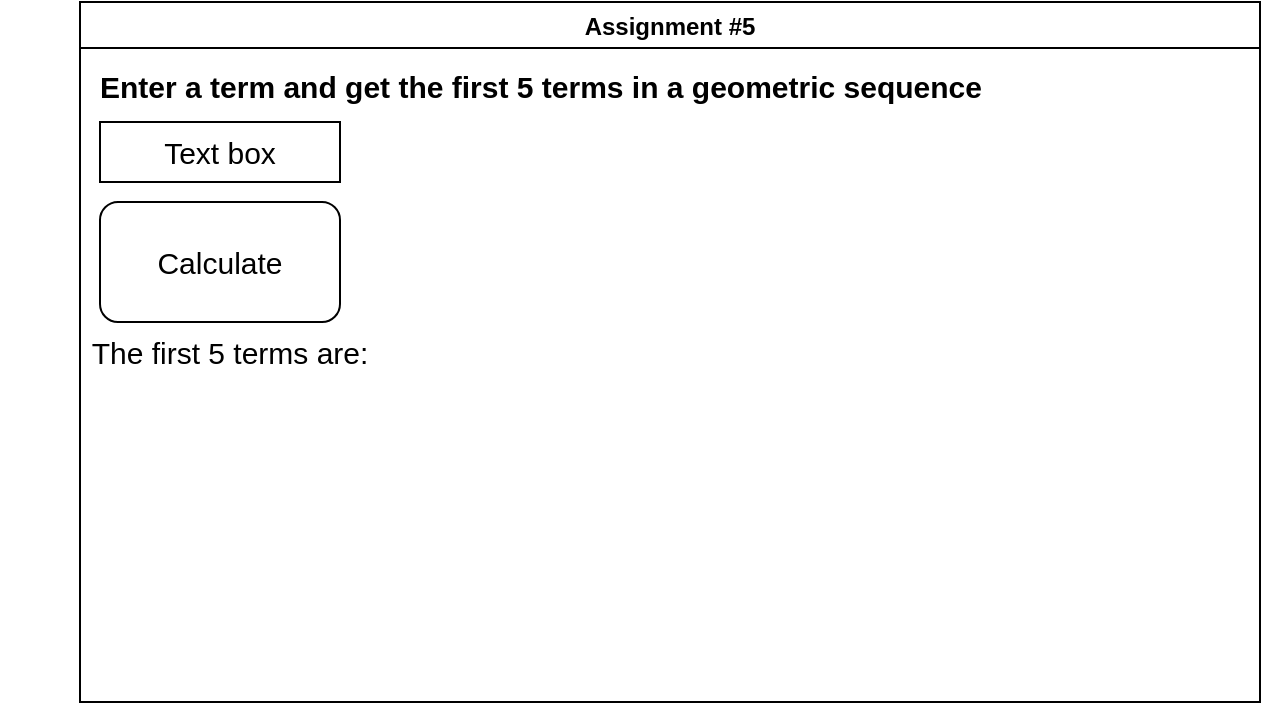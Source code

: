 <mxfile>
    <diagram id="0ukkuAWkygxVN3lw5QJ1" name="Page-1">
        <mxGraphModel dx="1086" dy="751" grid="1" gridSize="10" guides="1" tooltips="1" connect="1" arrows="1" fold="1" page="1" pageScale="1" pageWidth="850" pageHeight="1100" math="0" shadow="0">
            <root>
                <mxCell id="0"/>
                <mxCell id="1" parent="0"/>
                <mxCell id="2" value="Assignment #5" style="swimlane;" vertex="1" parent="1">
                    <mxGeometry x="130" y="170" width="590" height="350" as="geometry"/>
                </mxCell>
                <mxCell id="3" value="&lt;font style=&quot;font-size: 15px;&quot;&gt;Enter a term and get the first 5 terms in a geometric sequence&lt;/font&gt;" style="text;strokeColor=none;fillColor=none;html=1;fontSize=24;fontStyle=1;verticalAlign=middle;align=center;" vertex="1" parent="2">
                    <mxGeometry x="180" y="20" width="100" height="40" as="geometry"/>
                </mxCell>
                <mxCell id="5" value="Text box" style="rounded=0;whiteSpace=wrap;html=1;fontSize=15;" vertex="1" parent="2">
                    <mxGeometry x="10" y="60" width="120" height="30" as="geometry"/>
                </mxCell>
                <mxCell id="6" value="Calculate" style="rounded=1;whiteSpace=wrap;html=1;fontSize=15;" vertex="1" parent="2">
                    <mxGeometry x="10" y="100" width="120" height="60" as="geometry"/>
                </mxCell>
                <mxCell id="7" value="The first 5 terms are:" style="text;html=1;strokeColor=none;fillColor=none;align=center;verticalAlign=middle;whiteSpace=wrap;rounded=0;fontSize=15;" vertex="1" parent="2">
                    <mxGeometry x="-40" y="160" width="230" height="30" as="geometry"/>
                </mxCell>
            </root>
        </mxGraphModel>
    </diagram>
</mxfile>